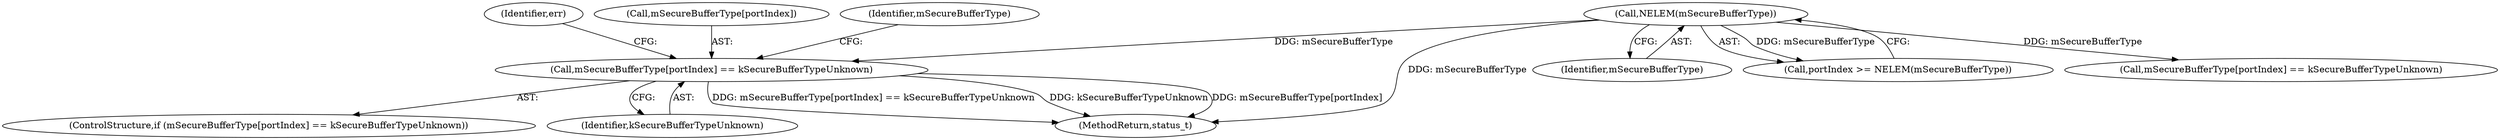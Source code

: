 digraph "0_Android_1d4feebdb85db46e138530f360d9ff2490e14353_0@array" {
"1000201" [label="(Call,mSecureBufferType[portIndex] == kSecureBufferTypeUnknown)"];
"1000108" [label="(Call,NELEM(mSecureBufferType))"];
"1000109" [label="(Identifier,mSecureBufferType)"];
"1000267" [label="(Identifier,err)"];
"1000108" [label="(Call,NELEM(mSecureBufferType))"];
"1000106" [label="(Call,portIndex >= NELEM(mSecureBufferType))"];
"1000200" [label="(ControlStructure,if (mSecureBufferType[portIndex] == kSecureBufferTypeUnknown))"];
"1000202" [label="(Call,mSecureBufferType[portIndex])"];
"1000209" [label="(Identifier,mSecureBufferType)"];
"1000201" [label="(Call,mSecureBufferType[portIndex] == kSecureBufferTypeUnknown)"];
"1000205" [label="(Identifier,kSecureBufferTypeUnknown)"];
"1000268" [label="(MethodReturn,status_t)"];
"1000251" [label="(Call,mSecureBufferType[portIndex] == kSecureBufferTypeUnknown)"];
"1000201" -> "1000200"  [label="AST: "];
"1000201" -> "1000205"  [label="CFG: "];
"1000202" -> "1000201"  [label="AST: "];
"1000205" -> "1000201"  [label="AST: "];
"1000209" -> "1000201"  [label="CFG: "];
"1000267" -> "1000201"  [label="CFG: "];
"1000201" -> "1000268"  [label="DDG: mSecureBufferType[portIndex] == kSecureBufferTypeUnknown"];
"1000201" -> "1000268"  [label="DDG: kSecureBufferTypeUnknown"];
"1000201" -> "1000268"  [label="DDG: mSecureBufferType[portIndex]"];
"1000108" -> "1000201"  [label="DDG: mSecureBufferType"];
"1000108" -> "1000106"  [label="AST: "];
"1000108" -> "1000109"  [label="CFG: "];
"1000109" -> "1000108"  [label="AST: "];
"1000106" -> "1000108"  [label="CFG: "];
"1000108" -> "1000268"  [label="DDG: mSecureBufferType"];
"1000108" -> "1000106"  [label="DDG: mSecureBufferType"];
"1000108" -> "1000251"  [label="DDG: mSecureBufferType"];
}
